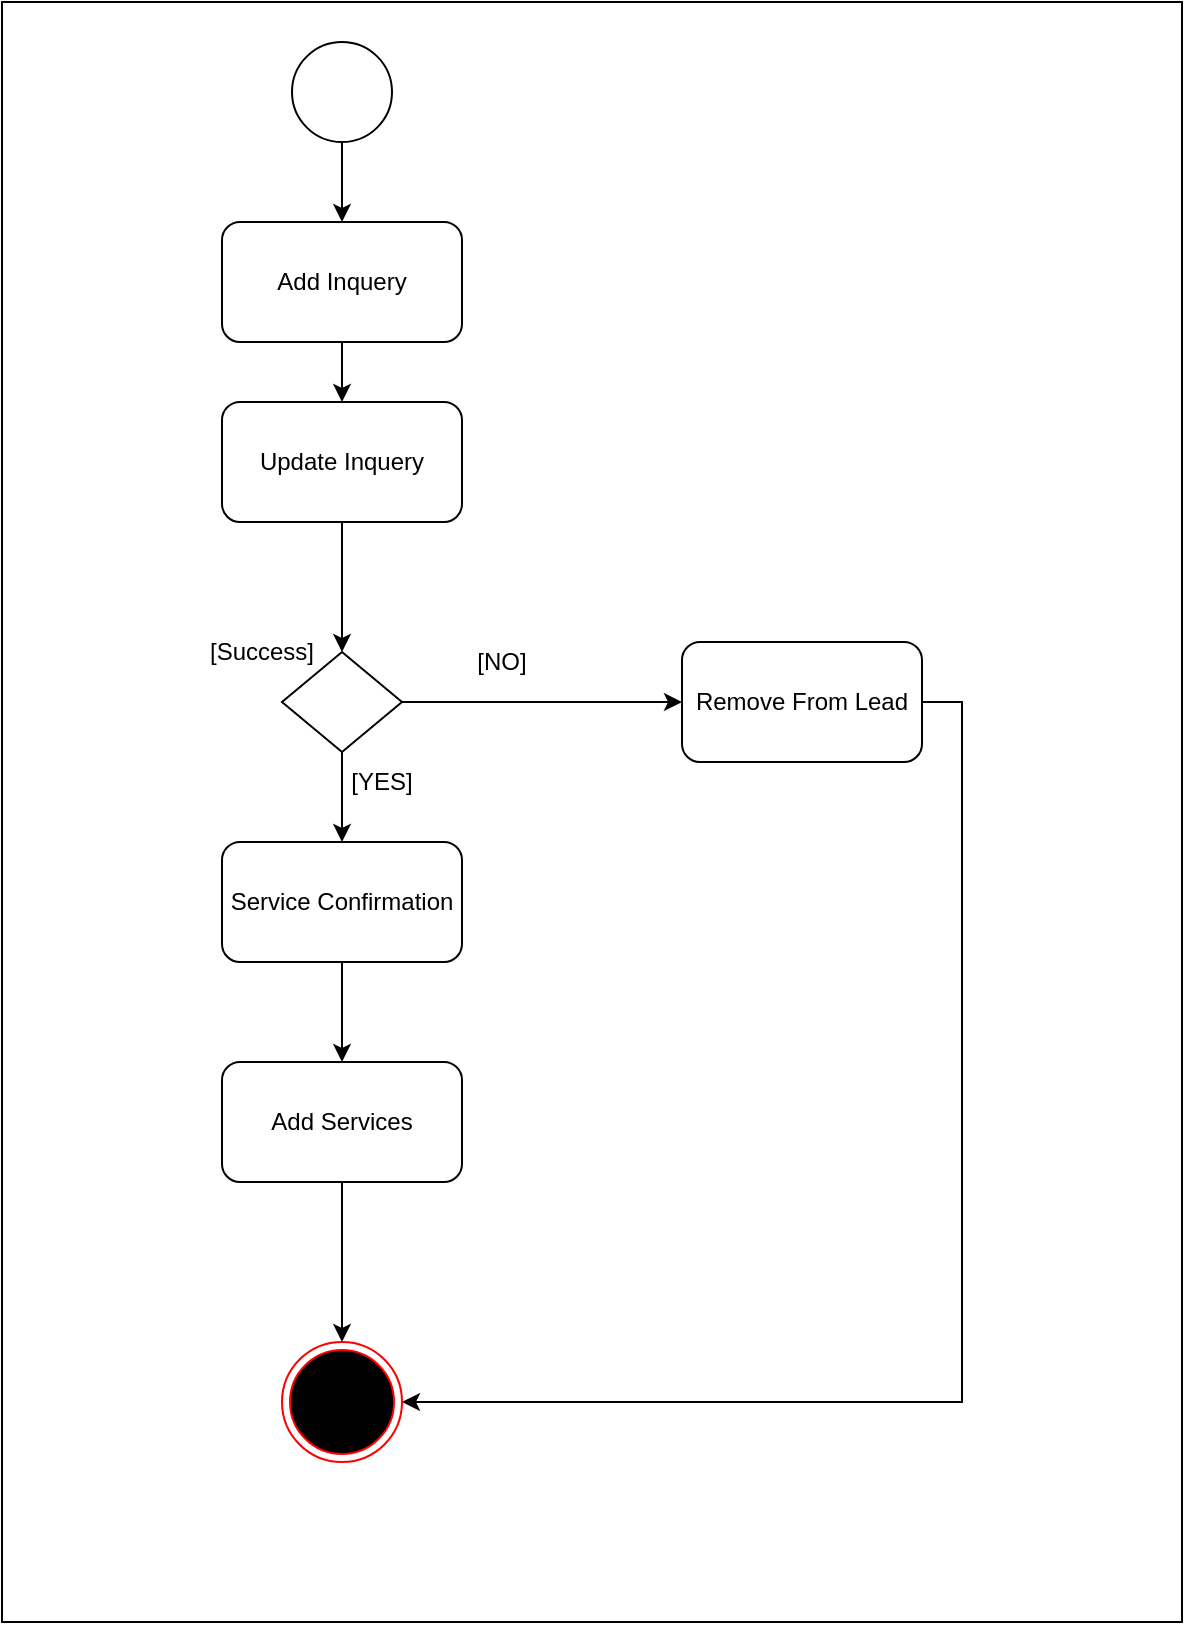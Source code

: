 <mxfile version="13.10.4" type="github" pages="3">
  <diagram id="M5IiM0TFyugZY1LBjts4" name="lead">
    <mxGraphModel dx="1447" dy="767" grid="1" gridSize="10" guides="1" tooltips="1" connect="1" arrows="1" fold="1" page="1" pageScale="1" pageWidth="850" pageHeight="1100" math="0" shadow="0">
      <root>
        <mxCell id="0" />
        <mxCell id="1" parent="0" />
        <mxCell id="abg9sjxfRLpBxqehRAzA-4" style="edgeStyle=orthogonalEdgeStyle;rounded=0;orthogonalLoop=1;jettySize=auto;html=1;exitX=0.5;exitY=1;exitDx=0;exitDy=0;entryX=0.5;entryY=0;entryDx=0;entryDy=0;" parent="1" source="abg9sjxfRLpBxqehRAzA-1" target="abg9sjxfRLpBxqehRAzA-2" edge="1">
          <mxGeometry relative="1" as="geometry" />
        </mxCell>
        <mxCell id="abg9sjxfRLpBxqehRAzA-1" value="Add Inquery" style="rounded=1;whiteSpace=wrap;html=1;" parent="1" vertex="1">
          <mxGeometry x="190" y="150" width="120" height="60" as="geometry" />
        </mxCell>
        <mxCell id="abg9sjxfRLpBxqehRAzA-6" style="edgeStyle=orthogonalEdgeStyle;rounded=0;orthogonalLoop=1;jettySize=auto;html=1;exitX=0.5;exitY=1;exitDx=0;exitDy=0;entryX=0.5;entryY=0;entryDx=0;entryDy=0;" parent="1" source="abg9sjxfRLpBxqehRAzA-2" target="abg9sjxfRLpBxqehRAzA-5" edge="1">
          <mxGeometry relative="1" as="geometry" />
        </mxCell>
        <mxCell id="abg9sjxfRLpBxqehRAzA-2" value="Update Inquery" style="rounded=1;whiteSpace=wrap;html=1;" parent="1" vertex="1">
          <mxGeometry x="190" y="240" width="120" height="60" as="geometry" />
        </mxCell>
        <mxCell id="abg9sjxfRLpBxqehRAzA-12" style="edgeStyle=orthogonalEdgeStyle;rounded=0;orthogonalLoop=1;jettySize=auto;html=1;exitX=1;exitY=0.5;exitDx=0;exitDy=0;" parent="1" source="abg9sjxfRLpBxqehRAzA-5" target="abg9sjxfRLpBxqehRAzA-11" edge="1">
          <mxGeometry relative="1" as="geometry" />
        </mxCell>
        <mxCell id="abg9sjxfRLpBxqehRAzA-16" style="edgeStyle=orthogonalEdgeStyle;rounded=0;orthogonalLoop=1;jettySize=auto;html=1;exitX=0.5;exitY=1;exitDx=0;exitDy=0;" parent="1" source="abg9sjxfRLpBxqehRAzA-5" target="abg9sjxfRLpBxqehRAzA-15" edge="1">
          <mxGeometry relative="1" as="geometry" />
        </mxCell>
        <mxCell id="abg9sjxfRLpBxqehRAzA-5" value="" style="rhombus;whiteSpace=wrap;html=1;" parent="1" vertex="1">
          <mxGeometry x="220" y="365" width="60" height="50" as="geometry" />
        </mxCell>
        <mxCell id="abg9sjxfRLpBxqehRAzA-7" value="[Success]" style="text;html=1;strokeColor=none;fillColor=none;align=center;verticalAlign=middle;whiteSpace=wrap;rounded=0;" parent="1" vertex="1">
          <mxGeometry x="190" y="355" width="40" height="20" as="geometry" />
        </mxCell>
        <mxCell id="nntAXDO8g8CW4dLYQFj1-2" style="edgeStyle=orthogonalEdgeStyle;rounded=0;orthogonalLoop=1;jettySize=auto;html=1;exitX=1;exitY=0.5;exitDx=0;exitDy=0;entryX=1;entryY=0.5;entryDx=0;entryDy=0;" edge="1" parent="1" source="abg9sjxfRLpBxqehRAzA-11" target="abg9sjxfRLpBxqehRAzA-22">
          <mxGeometry relative="1" as="geometry" />
        </mxCell>
        <mxCell id="abg9sjxfRLpBxqehRAzA-11" value="Remove From Lead" style="rounded=1;whiteSpace=wrap;html=1;" parent="1" vertex="1">
          <mxGeometry x="420" y="360" width="120" height="60" as="geometry" />
        </mxCell>
        <mxCell id="abg9sjxfRLpBxqehRAzA-18" style="edgeStyle=orthogonalEdgeStyle;rounded=0;orthogonalLoop=1;jettySize=auto;html=1;exitX=0.5;exitY=1;exitDx=0;exitDy=0;entryX=0.5;entryY=0;entryDx=0;entryDy=0;" parent="1" source="abg9sjxfRLpBxqehRAzA-15" target="abg9sjxfRLpBxqehRAzA-17" edge="1">
          <mxGeometry relative="1" as="geometry" />
        </mxCell>
        <mxCell id="abg9sjxfRLpBxqehRAzA-15" value="Service Confirmation" style="rounded=1;whiteSpace=wrap;html=1;" parent="1" vertex="1">
          <mxGeometry x="190" y="460" width="120" height="60" as="geometry" />
        </mxCell>
        <mxCell id="abg9sjxfRLpBxqehRAzA-23" style="edgeStyle=orthogonalEdgeStyle;rounded=0;orthogonalLoop=1;jettySize=auto;html=1;exitX=0.5;exitY=1;exitDx=0;exitDy=0;entryX=0.5;entryY=0;entryDx=0;entryDy=0;" parent="1" source="abg9sjxfRLpBxqehRAzA-17" target="abg9sjxfRLpBxqehRAzA-22" edge="1">
          <mxGeometry relative="1" as="geometry" />
        </mxCell>
        <mxCell id="abg9sjxfRLpBxqehRAzA-17" value="Add Services" style="rounded=1;whiteSpace=wrap;html=1;" parent="1" vertex="1">
          <mxGeometry x="190" y="570" width="120" height="60" as="geometry" />
        </mxCell>
        <mxCell id="abg9sjxfRLpBxqehRAzA-19" value="[NO]" style="text;html=1;strokeColor=none;fillColor=none;align=center;verticalAlign=middle;whiteSpace=wrap;rounded=0;" parent="1" vertex="1">
          <mxGeometry x="310" y="360" width="40" height="20" as="geometry" />
        </mxCell>
        <mxCell id="abg9sjxfRLpBxqehRAzA-20" value="[YES]" style="text;html=1;strokeColor=none;fillColor=none;align=center;verticalAlign=middle;whiteSpace=wrap;rounded=0;" parent="1" vertex="1">
          <mxGeometry x="250" y="420" width="40" height="20" as="geometry" />
        </mxCell>
        <mxCell id="abg9sjxfRLpBxqehRAzA-22" value="" style="ellipse;html=1;shape=endState;fillColor=#000000;strokeColor=#ff0000;" parent="1" vertex="1">
          <mxGeometry x="220" y="710" width="60" height="60" as="geometry" />
        </mxCell>
        <mxCell id="c9VcKfuTwW-b5JZ9-j8U-4" value="" style="whiteSpace=wrap;html=1;fillColor=none;" vertex="1" parent="1">
          <mxGeometry x="80" y="40" width="590" height="810" as="geometry" />
        </mxCell>
        <mxCell id="znCvlJ9BgT__rva5MZpb-2" style="edgeStyle=orthogonalEdgeStyle;rounded=0;orthogonalLoop=1;jettySize=auto;html=1;exitX=0.5;exitY=1;exitDx=0;exitDy=0;entryX=0.5;entryY=0;entryDx=0;entryDy=0;" edge="1" parent="1" source="znCvlJ9BgT__rva5MZpb-1" target="abg9sjxfRLpBxqehRAzA-1">
          <mxGeometry relative="1" as="geometry" />
        </mxCell>
        <mxCell id="znCvlJ9BgT__rva5MZpb-1" value="" style="shape=mxgraph.bpmn.shape;html=1;verticalLabelPosition=bottom;labelBackgroundColor=#ffffff;verticalAlign=top;align=center;perimeter=ellipsePerimeter;outlineConnect=0;outline=standard;symbol=general;fillColor=none;" vertex="1" parent="1">
          <mxGeometry x="225" y="60" width="50" height="50" as="geometry" />
        </mxCell>
      </root>
    </mxGraphModel>
  </diagram>
  <diagram id="U2mFLrZIGbtnBsrsHWaW" name="task">
    <mxGraphModel dx="1240" dy="657" grid="1" gridSize="10" guides="1" tooltips="1" connect="1" arrows="1" fold="1" page="1" pageScale="1" pageWidth="850" pageHeight="1100" math="0" shadow="0">
      <root>
        <mxCell id="WCFBGh3r0Rav0SGU7Tf8-0" />
        <mxCell id="WCFBGh3r0Rav0SGU7Tf8-1" parent="WCFBGh3r0Rav0SGU7Tf8-0" />
        <mxCell id="WCFBGh3r0Rav0SGU7Tf8-2" value="SuperAdmin/Admin" style="swimlane;" parent="WCFBGh3r0Rav0SGU7Tf8-1" vertex="1">
          <mxGeometry x="110" y="120" width="330" height="420" as="geometry" />
        </mxCell>
        <mxCell id="WCFBGh3r0Rav0SGU7Tf8-3" value="Unassign Task" style="rounded=1;whiteSpace=wrap;html=1;" parent="WCFBGh3r0Rav0SGU7Tf8-2" vertex="1">
          <mxGeometry x="80" y="120" width="120" height="60" as="geometry" />
        </mxCell>
        <mxCell id="WCFBGh3r0Rav0SGU7Tf8-14" style="edgeStyle=orthogonalEdgeStyle;rounded=0;orthogonalLoop=1;jettySize=auto;html=1;exitX=0.5;exitY=1;exitDx=0;exitDy=0;entryX=0.5;entryY=0;entryDx=0;entryDy=0;" parent="WCFBGh3r0Rav0SGU7Tf8-2" source="WCFBGh3r0Rav0SGU7Tf8-13" target="WCFBGh3r0Rav0SGU7Tf8-3" edge="1">
          <mxGeometry relative="1" as="geometry" />
        </mxCell>
        <mxCell id="WCFBGh3r0Rav0SGU7Tf8-13" value="" style="shape=mxgraph.bpmn.shape;html=1;verticalLabelPosition=bottom;labelBackgroundColor=#ffffff;verticalAlign=top;align=center;perimeter=ellipsePerimeter;outlineConnect=0;outline=standard;symbol=general;" parent="WCFBGh3r0Rav0SGU7Tf8-2" vertex="1">
          <mxGeometry x="122.5" y="40" width="35" height="30" as="geometry" />
        </mxCell>
        <mxCell id="GDwso7jnoWCsSFxE5KrU-0" value="" style="ellipse;html=1;shape=endState;fillColor=#000000;strokeColor=#ff0000;" vertex="1" parent="WCFBGh3r0Rav0SGU7Tf8-2">
          <mxGeometry x="110" y="350" width="60" height="60" as="geometry" />
        </mxCell>
        <mxCell id="8WKEPxXdZOaiQFiN9q0B-5" style="edgeStyle=orthogonalEdgeStyle;rounded=0;orthogonalLoop=1;jettySize=auto;html=1;exitX=0.5;exitY=1;exitDx=0;exitDy=0;entryX=0.5;entryY=0;entryDx=0;entryDy=0;" edge="1" parent="WCFBGh3r0Rav0SGU7Tf8-2" source="8WKEPxXdZOaiQFiN9q0B-3" target="GDwso7jnoWCsSFxE5KrU-0">
          <mxGeometry relative="1" as="geometry" />
        </mxCell>
        <mxCell id="8WKEPxXdZOaiQFiN9q0B-3" value="Completed Task" style="rounded=1;whiteSpace=wrap;html=1;" vertex="1" parent="WCFBGh3r0Rav0SGU7Tf8-2">
          <mxGeometry x="80" y="260" width="120" height="60" as="geometry" />
        </mxCell>
        <mxCell id="WCFBGh3r0Rav0SGU7Tf8-4" value="Employee" style="swimlane;" parent="WCFBGh3r0Rav0SGU7Tf8-1" vertex="1">
          <mxGeometry x="760" y="120" width="320" height="420" as="geometry" />
        </mxCell>
        <mxCell id="WCFBGh3r0Rav0SGU7Tf8-16" style="edgeStyle=orthogonalEdgeStyle;rounded=0;orthogonalLoop=1;jettySize=auto;html=1;exitX=0.5;exitY=1;exitDx=0;exitDy=0;" parent="WCFBGh3r0Rav0SGU7Tf8-4" source="WCFBGh3r0Rav0SGU7Tf8-5" target="WCFBGh3r0Rav0SGU7Tf8-15" edge="1">
          <mxGeometry relative="1" as="geometry" />
        </mxCell>
        <mxCell id="WCFBGh3r0Rav0SGU7Tf8-5" value="Accept" style="rounded=1;whiteSpace=wrap;html=1;" parent="WCFBGh3r0Rav0SGU7Tf8-4" vertex="1">
          <mxGeometry x="110" y="120" width="120" height="60" as="geometry" />
        </mxCell>
        <mxCell id="WCFBGh3r0Rav0SGU7Tf8-15" value="Running" style="rounded=1;whiteSpace=wrap;html=1;" parent="WCFBGh3r0Rav0SGU7Tf8-4" vertex="1">
          <mxGeometry x="110" y="260" width="120" height="60" as="geometry" />
        </mxCell>
        <mxCell id="WCFBGh3r0Rav0SGU7Tf8-7" value="System" style="swimlane;" parent="WCFBGh3r0Rav0SGU7Tf8-1" vertex="1">
          <mxGeometry x="440" y="120" width="320" height="420" as="geometry" />
        </mxCell>
        <mxCell id="WCFBGh3r0Rav0SGU7Tf8-8" value="Assign" style="rounded=1;whiteSpace=wrap;html=1;" parent="WCFBGh3r0Rav0SGU7Tf8-7" vertex="1">
          <mxGeometry x="110" y="120" width="120" height="60" as="geometry" />
        </mxCell>
        <mxCell id="WCFBGh3r0Rav0SGU7Tf8-17" value="Complete" style="rounded=1;whiteSpace=wrap;html=1;" parent="WCFBGh3r0Rav0SGU7Tf8-7" vertex="1">
          <mxGeometry x="110" y="260" width="120" height="60" as="geometry" />
        </mxCell>
        <mxCell id="WCFBGh3r0Rav0SGU7Tf8-10" style="edgeStyle=orthogonalEdgeStyle;rounded=0;orthogonalLoop=1;jettySize=auto;html=1;exitX=1;exitY=0.5;exitDx=0;exitDy=0;" parent="WCFBGh3r0Rav0SGU7Tf8-1" source="WCFBGh3r0Rav0SGU7Tf8-3" target="WCFBGh3r0Rav0SGU7Tf8-8" edge="1">
          <mxGeometry relative="1" as="geometry" />
        </mxCell>
        <mxCell id="WCFBGh3r0Rav0SGU7Tf8-11" style="edgeStyle=orthogonalEdgeStyle;rounded=0;orthogonalLoop=1;jettySize=auto;html=1;exitX=1;exitY=0.5;exitDx=0;exitDy=0;entryX=0;entryY=0.5;entryDx=0;entryDy=0;" parent="WCFBGh3r0Rav0SGU7Tf8-1" source="WCFBGh3r0Rav0SGU7Tf8-8" target="WCFBGh3r0Rav0SGU7Tf8-5" edge="1">
          <mxGeometry relative="1" as="geometry" />
        </mxCell>
        <mxCell id="WCFBGh3r0Rav0SGU7Tf8-18" style="edgeStyle=orthogonalEdgeStyle;rounded=0;orthogonalLoop=1;jettySize=auto;html=1;exitX=0;exitY=0.5;exitDx=0;exitDy=0;" parent="WCFBGh3r0Rav0SGU7Tf8-1" source="WCFBGh3r0Rav0SGU7Tf8-15" target="WCFBGh3r0Rav0SGU7Tf8-17" edge="1">
          <mxGeometry relative="1" as="geometry" />
        </mxCell>
        <mxCell id="8WKEPxXdZOaiQFiN9q0B-4" style="edgeStyle=orthogonalEdgeStyle;rounded=0;orthogonalLoop=1;jettySize=auto;html=1;" edge="1" parent="WCFBGh3r0Rav0SGU7Tf8-1" source="WCFBGh3r0Rav0SGU7Tf8-17" target="8WKEPxXdZOaiQFiN9q0B-3">
          <mxGeometry relative="1" as="geometry" />
        </mxCell>
      </root>
    </mxGraphModel>
  </diagram>
  <diagram id="1RpPCjFbTNGL3W-VKnu3" name="documents">
    <mxGraphModel dx="1240" dy="657" grid="1" gridSize="10" guides="1" tooltips="1" connect="1" arrows="1" fold="1" page="1" pageScale="1" pageWidth="850" pageHeight="1100" math="0" shadow="0">
      <root>
        <mxCell id="C4_VR02378oqPTCXpscX-0" />
        <mxCell id="C4_VR02378oqPTCXpscX-1" parent="C4_VR02378oqPTCXpscX-0" />
        <mxCell id="qUgrPYZoFyzADOgDaIsH-0" value="user" style="swimlane;" vertex="1" parent="C4_VR02378oqPTCXpscX-1">
          <mxGeometry x="80" y="120" width="320" height="530" as="geometry" />
        </mxCell>
        <mxCell id="qUgrPYZoFyzADOgDaIsH-1" value="Login" style="rounded=1;whiteSpace=wrap;html=1;" vertex="1" parent="qUgrPYZoFyzADOgDaIsH-0">
          <mxGeometry x="80" y="120" width="120" height="60" as="geometry" />
        </mxCell>
        <mxCell id="qUgrPYZoFyzADOgDaIsH-2" style="edgeStyle=orthogonalEdgeStyle;rounded=0;orthogonalLoop=1;jettySize=auto;html=1;exitX=0.5;exitY=1;exitDx=0;exitDy=0;entryX=0.5;entryY=0;entryDx=0;entryDy=0;" edge="1" parent="qUgrPYZoFyzADOgDaIsH-0" source="qUgrPYZoFyzADOgDaIsH-3" target="qUgrPYZoFyzADOgDaIsH-1">
          <mxGeometry relative="1" as="geometry" />
        </mxCell>
        <mxCell id="qUgrPYZoFyzADOgDaIsH-3" value="" style="shape=mxgraph.bpmn.shape;html=1;verticalLabelPosition=bottom;labelBackgroundColor=#ffffff;verticalAlign=top;align=center;perimeter=ellipsePerimeter;outlineConnect=0;outline=standard;symbol=general;" vertex="1" parent="qUgrPYZoFyzADOgDaIsH-0">
          <mxGeometry x="122.5" y="40" width="35" height="30" as="geometry" />
        </mxCell>
        <mxCell id="qUgrPYZoFyzADOgDaIsH-4" value="" style="ellipse;html=1;shape=endState;fillColor=#000000;strokeColor=#ff0000;" vertex="1" parent="C4_VR02378oqPTCXpscX-1">
          <mxGeometry x="180" y="830" width="60" height="60" as="geometry" />
        </mxCell>
        <mxCell id="qUgrPYZoFyzADOgDaIsH-5" style="edgeStyle=orthogonalEdgeStyle;rounded=0;orthogonalLoop=1;jettySize=auto;html=1;exitX=0.5;exitY=1;exitDx=0;exitDy=0;entryX=0.5;entryY=0;entryDx=0;entryDy=0;" edge="1" parent="C4_VR02378oqPTCXpscX-1" source="qUgrPYZoFyzADOgDaIsH-6" target="qUgrPYZoFyzADOgDaIsH-4">
          <mxGeometry relative="1" as="geometry" />
        </mxCell>
        <mxCell id="qUgrPYZoFyzADOgDaIsH-6" value="Completed Task" style="rounded=1;whiteSpace=wrap;html=1;" vertex="1" parent="C4_VR02378oqPTCXpscX-1">
          <mxGeometry x="150" y="740" width="120" height="60" as="geometry" />
        </mxCell>
      </root>
    </mxGraphModel>
  </diagram>
</mxfile>

